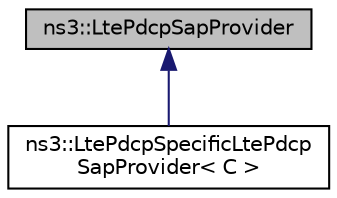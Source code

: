 digraph "ns3::LtePdcpSapProvider"
{
 // LATEX_PDF_SIZE
  edge [fontname="Helvetica",fontsize="10",labelfontname="Helvetica",labelfontsize="10"];
  node [fontname="Helvetica",fontsize="10",shape=record];
  Node1 [label="ns3::LtePdcpSapProvider",height=0.2,width=0.4,color="black", fillcolor="grey75", style="filled", fontcolor="black",tooltip="Service Access Point (SAP) offered by the PDCP entity to the RRC entity See 3GPP 36...."];
  Node1 -> Node2 [dir="back",color="midnightblue",fontsize="10",style="solid",fontname="Helvetica"];
  Node2 [label="ns3::LtePdcpSpecificLtePdcp\lSapProvider\< C \>",height=0.2,width=0.4,color="black", fillcolor="white", style="filled",URL="$classns3_1_1_lte_pdcp_specific_lte_pdcp_sap_provider.html",tooltip="LtePdcpSpecificLtePdcpSapProvider class."];
}
